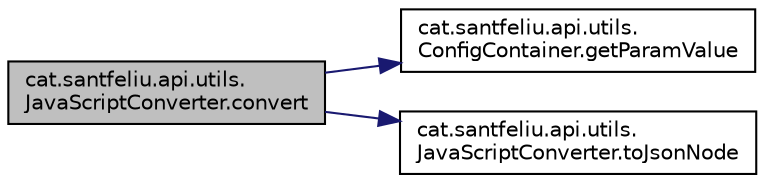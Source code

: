 digraph "cat.santfeliu.api.utils.JavaScriptConverter.convert"
{
 // LATEX_PDF_SIZE
  edge [fontname="Helvetica",fontsize="10",labelfontname="Helvetica",labelfontsize="10"];
  node [fontname="Helvetica",fontsize="10",shape=record];
  rankdir="LR";
  Node1 [label="cat.santfeliu.api.utils.\lJavaScriptConverter.convert",height=0.2,width=0.4,color="black", fillcolor="grey75", style="filled", fontcolor="black",tooltip=" "];
  Node1 -> Node2 [color="midnightblue",fontsize="10",style="solid",fontname="Helvetica"];
  Node2 [label="cat.santfeliu.api.utils.\lConfigContainer.getParamValue",height=0.2,width=0.4,color="black", fillcolor="white", style="filled",URL="$classcat_1_1santfeliu_1_1api_1_1utils_1_1_config_container.html#a0754904e39db6e7a0600ed60953b90f5",tooltip=" "];
  Node1 -> Node3 [color="midnightblue",fontsize="10",style="solid",fontname="Helvetica"];
  Node3 [label="cat.santfeliu.api.utils.\lJavaScriptConverter.toJsonNode",height=0.2,width=0.4,color="black", fillcolor="white", style="filled",URL="$classcat_1_1santfeliu_1_1api_1_1utils_1_1_java_script_converter.html#a6465ba8e56100e748cc52bf041854cc6",tooltip=" "];
}

